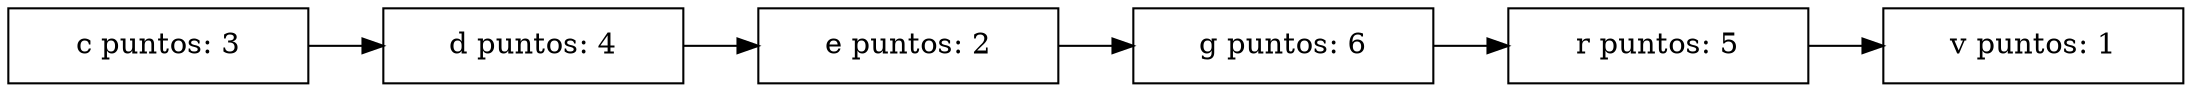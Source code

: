digraph G{ 
rankdir=LR 
node[ shape = box] 
0[label = "c puntos: 3" width=2.0 ]; 
1[label = "d puntos: 4" width=2.0 ]; 
2[label = "e puntos: 2" width=2.0 ]; 
3[label = "g puntos: 6" width=2.0 ]; 
4[label = "r puntos: 5" width=2.0 ]; 
5[label = "v puntos: 1" width=2.0 ]; 
0 -> 1 
1 -> 2 
2 -> 3 
3 -> 4 
4 -> 5 
}